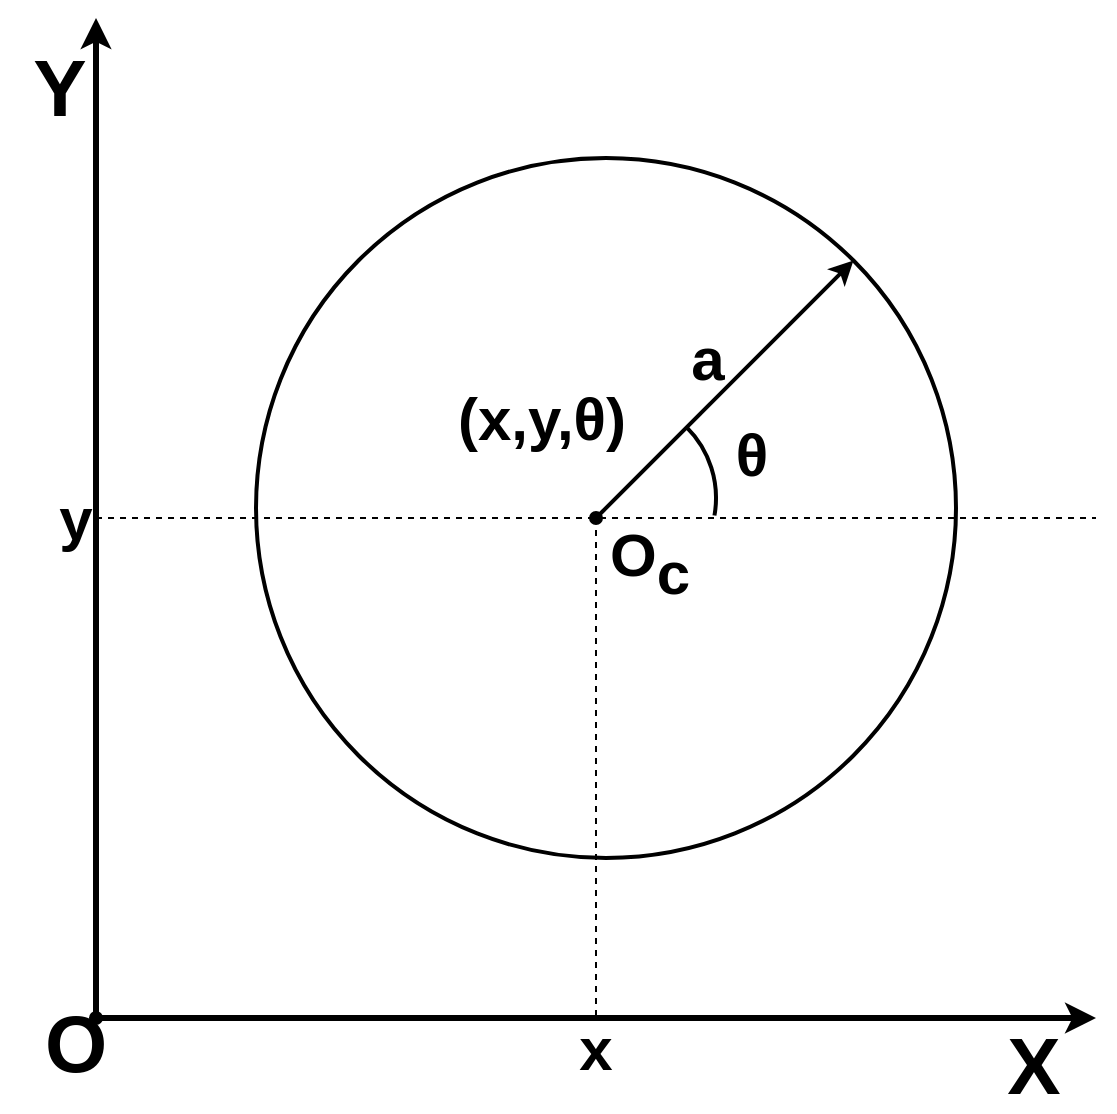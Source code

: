 <mxfile version="21.1.8" type="github">
  <diagram name="第 1 页" id="i18JGJ34kbMfS3A-ol3H">
    <mxGraphModel dx="1993" dy="1578" grid="0" gridSize="10" guides="1" tooltips="1" connect="1" arrows="1" fold="1" page="0" pageScale="1" pageWidth="827" pageHeight="1169" math="0" shadow="0">
      <root>
        <mxCell id="0" />
        <mxCell id="1" parent="0" />
        <mxCell id="nT0fC0NrmDzr177wuWXt-1" value="" style="ellipse;whiteSpace=wrap;html=1;aspect=fixed;fillColor=none;strokeColor=default;strokeWidth=2;" parent="1" vertex="1">
          <mxGeometry x="80" y="-430" width="350" height="350" as="geometry" />
        </mxCell>
        <mxCell id="0nrVe5YEfz76suIIfthU-1" value="" style="endArrow=classic;html=1;rounded=0;strokeWidth=3;" edge="1" parent="1">
          <mxGeometry width="50" height="50" relative="1" as="geometry">
            <mxPoint as="sourcePoint" />
            <mxPoint y="-500" as="targetPoint" />
          </mxGeometry>
        </mxCell>
        <mxCell id="0nrVe5YEfz76suIIfthU-2" value="" style="endArrow=classic;html=1;rounded=0;strokeWidth=3;" edge="1" parent="1">
          <mxGeometry width="50" height="50" relative="1" as="geometry">
            <mxPoint as="sourcePoint" />
            <mxPoint x="500" as="targetPoint" />
          </mxGeometry>
        </mxCell>
        <mxCell id="0nrVe5YEfz76suIIfthU-3" value="" style="endArrow=classic;html=1;rounded=0;entryX=1;entryY=0;entryDx=0;entryDy=0;strokeWidth=2;" edge="1" parent="1" target="nT0fC0NrmDzr177wuWXt-1">
          <mxGeometry width="50" height="50" relative="1" as="geometry">
            <mxPoint x="250" y="-250" as="sourcePoint" />
            <mxPoint x="300" y="-300" as="targetPoint" />
          </mxGeometry>
        </mxCell>
        <mxCell id="0nrVe5YEfz76suIIfthU-4" value="" style="ellipse;whiteSpace=wrap;html=1;aspect=fixed;fillColor=#000000;" vertex="1" parent="1">
          <mxGeometry x="247" y="-253" width="6" height="6" as="geometry" />
        </mxCell>
        <mxCell id="0nrVe5YEfz76suIIfthU-5" value="" style="endArrow=none;dashed=1;html=1;rounded=0;strokeWidth=1;" edge="1" parent="1">
          <mxGeometry width="50" height="50" relative="1" as="geometry">
            <mxPoint y="-250" as="sourcePoint" />
            <mxPoint x="500" y="-250" as="targetPoint" />
          </mxGeometry>
        </mxCell>
        <mxCell id="0nrVe5YEfz76suIIfthU-6" value="" style="endArrow=none;dashed=1;html=1;rounded=0;" edge="1" parent="1">
          <mxGeometry width="50" height="50" relative="1" as="geometry">
            <mxPoint x="250" y="-250" as="sourcePoint" />
            <mxPoint x="250" as="targetPoint" />
          </mxGeometry>
        </mxCell>
        <mxCell id="0nrVe5YEfz76suIIfthU-7" value="x" style="text;strokeColor=none;align=center;fillColor=none;html=1;verticalAlign=middle;whiteSpace=wrap;rounded=0;fontSize=30;fontStyle=1" vertex="1" parent="1">
          <mxGeometry x="220" width="60" height="30" as="geometry" />
        </mxCell>
        <mxCell id="0nrVe5YEfz76suIIfthU-8" value="y" style="text;strokeColor=none;align=center;fillColor=none;html=1;verticalAlign=middle;whiteSpace=wrap;rounded=0;fontSize=30;fontFamily=Helvetica;fontStyle=1" vertex="1" parent="1">
          <mxGeometry x="-40" y="-265" width="60" height="30" as="geometry" />
        </mxCell>
        <mxCell id="0nrVe5YEfz76suIIfthU-9" value="" style="ellipse;whiteSpace=wrap;html=1;aspect=fixed;fillColor=#000000;" vertex="1" parent="1">
          <mxGeometry x="-3" y="-3" width="6" height="6" as="geometry" />
        </mxCell>
        <mxCell id="0nrVe5YEfz76suIIfthU-10" value="&lt;font style=&quot;font-size: 30px;&quot;&gt;(x,y,θ)&lt;/font&gt;" style="text;strokeColor=none;align=center;fillColor=none;html=1;verticalAlign=middle;whiteSpace=wrap;rounded=0;fontSize=30;fontStyle=1" vertex="1" parent="1">
          <mxGeometry x="193" y="-315" width="60" height="30" as="geometry" />
        </mxCell>
        <mxCell id="0nrVe5YEfz76suIIfthU-11" value="" style="verticalLabelPosition=bottom;verticalAlign=top;html=1;shape=mxgraph.basic.arc;startAngle=0.374;endAngle=0.528;rotation=-90;strokeWidth=2;" vertex="1" parent="1">
          <mxGeometry x="210" y="-310" width="100" height="100" as="geometry" />
        </mxCell>
        <mxCell id="0nrVe5YEfz76suIIfthU-12" value="&lt;font style=&quot;font-size: 30px;&quot;&gt;&lt;br style=&quot;font-size: 30px;&quot;&gt;θ&lt;/font&gt;" style="text;strokeColor=none;align=center;fillColor=none;html=1;verticalAlign=middle;whiteSpace=wrap;rounded=0;fontSize=30;fontStyle=1" vertex="1" parent="1">
          <mxGeometry x="298" y="-315" width="60" height="30" as="geometry" />
        </mxCell>
        <mxCell id="0nrVe5YEfz76suIIfthU-14" value="&lt;b style=&quot;font-size: 40px;&quot;&gt;&lt;font style=&quot;font-size: 40px;&quot;&gt;O&lt;/font&gt;&lt;/b&gt;" style="text;strokeColor=none;align=center;fillColor=none;html=1;verticalAlign=middle;whiteSpace=wrap;rounded=0;fontSize=40;" vertex="1" parent="1">
          <mxGeometry x="-40" y="-3" width="60" height="30" as="geometry" />
        </mxCell>
        <mxCell id="0nrVe5YEfz76suIIfthU-15" value="&lt;b style=&quot;font-size: 40px;&quot;&gt;&lt;font style=&quot;font-size: 40px;&quot;&gt;X&lt;/font&gt;&lt;/b&gt;" style="text;strokeColor=none;align=center;fillColor=none;html=1;verticalAlign=middle;whiteSpace=wrap;rounded=0;fontSize=40;" vertex="1" parent="1">
          <mxGeometry x="439" y="8" width="60" height="30" as="geometry" />
        </mxCell>
        <mxCell id="0nrVe5YEfz76suIIfthU-16" value="&lt;b style=&quot;font-size: 40px;&quot;&gt;&lt;font style=&quot;font-size: 40px;&quot;&gt;Y&lt;/font&gt;&lt;/b&gt;" style="text;strokeColor=none;align=center;fillColor=none;html=1;verticalAlign=middle;whiteSpace=wrap;rounded=0;fontSize=40;" vertex="1" parent="1">
          <mxGeometry x="-48" y="-481" width="60" height="30" as="geometry" />
        </mxCell>
        <mxCell id="0nrVe5YEfz76suIIfthU-18" value="&lt;b style=&quot;&quot;&gt;&lt;font style=&quot;&quot;&gt;&lt;font style=&quot;font-size: 30px;&quot;&gt;O&lt;/font&gt;&lt;sub style=&quot;&quot;&gt;&lt;font style=&quot;font-size: 30px;&quot;&gt;c&lt;/font&gt;&lt;/sub&gt;&lt;/font&gt;&lt;/b&gt;" style="text;strokeColor=none;align=center;fillColor=none;html=1;verticalAlign=middle;whiteSpace=wrap;rounded=0;fontSize=40;" vertex="1" parent="1">
          <mxGeometry x="247" y="-247" width="60" height="30" as="geometry" />
        </mxCell>
        <mxCell id="0nrVe5YEfz76suIIfthU-21" value="a" style="text;strokeColor=none;align=center;fillColor=none;html=1;verticalAlign=middle;whiteSpace=wrap;rounded=0;fontSize=30;fontStyle=1" vertex="1" parent="1">
          <mxGeometry x="276" y="-345" width="60" height="30" as="geometry" />
        </mxCell>
      </root>
    </mxGraphModel>
  </diagram>
</mxfile>
